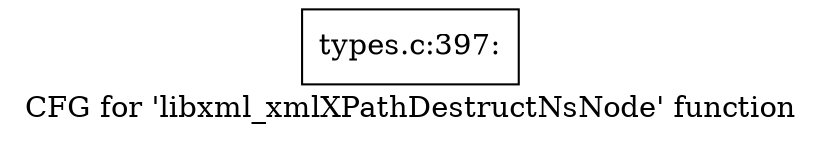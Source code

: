 digraph "CFG for 'libxml_xmlXPathDestructNsNode' function" {
	label="CFG for 'libxml_xmlXPathDestructNsNode' function";

	Node0x55aa7cfae690 [shape=record,label="{types.c:397:}"];
}
